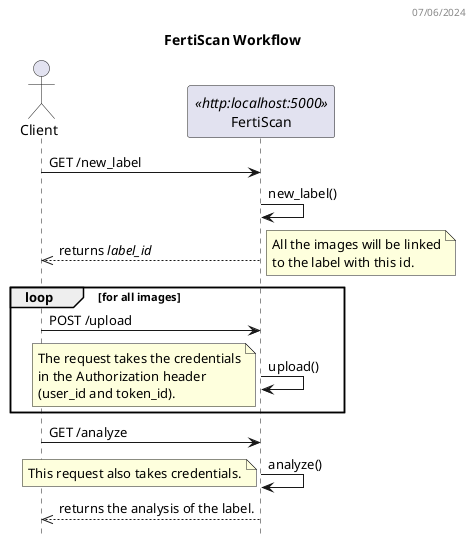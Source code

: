 @startuml FertiScan Sequence Diagram
header 07/06/2024

title FertiScan Workflow
hide empty members
hide footbox

actor "Client" as C
participant FertiScan as F <<http:localhost:5000>>

C -> F: GET /new_label
F -> F: new_label()
C <<-- F: returns //label_id//
note right
  All the images will be linked
  to the label with this id.
end note
loop for all images
  C -> F: POST /upload
  F -> F: upload()
  note left
    The request takes the credentials
    in the Authorization header 
    (user_id and token_id).
  end note
end
C -> F: GET /analyze
F -> F: analyze()  
note left    
  This request also takes credentials.
end note
C <<-- F: returns the analysis of the label.
@enduml
